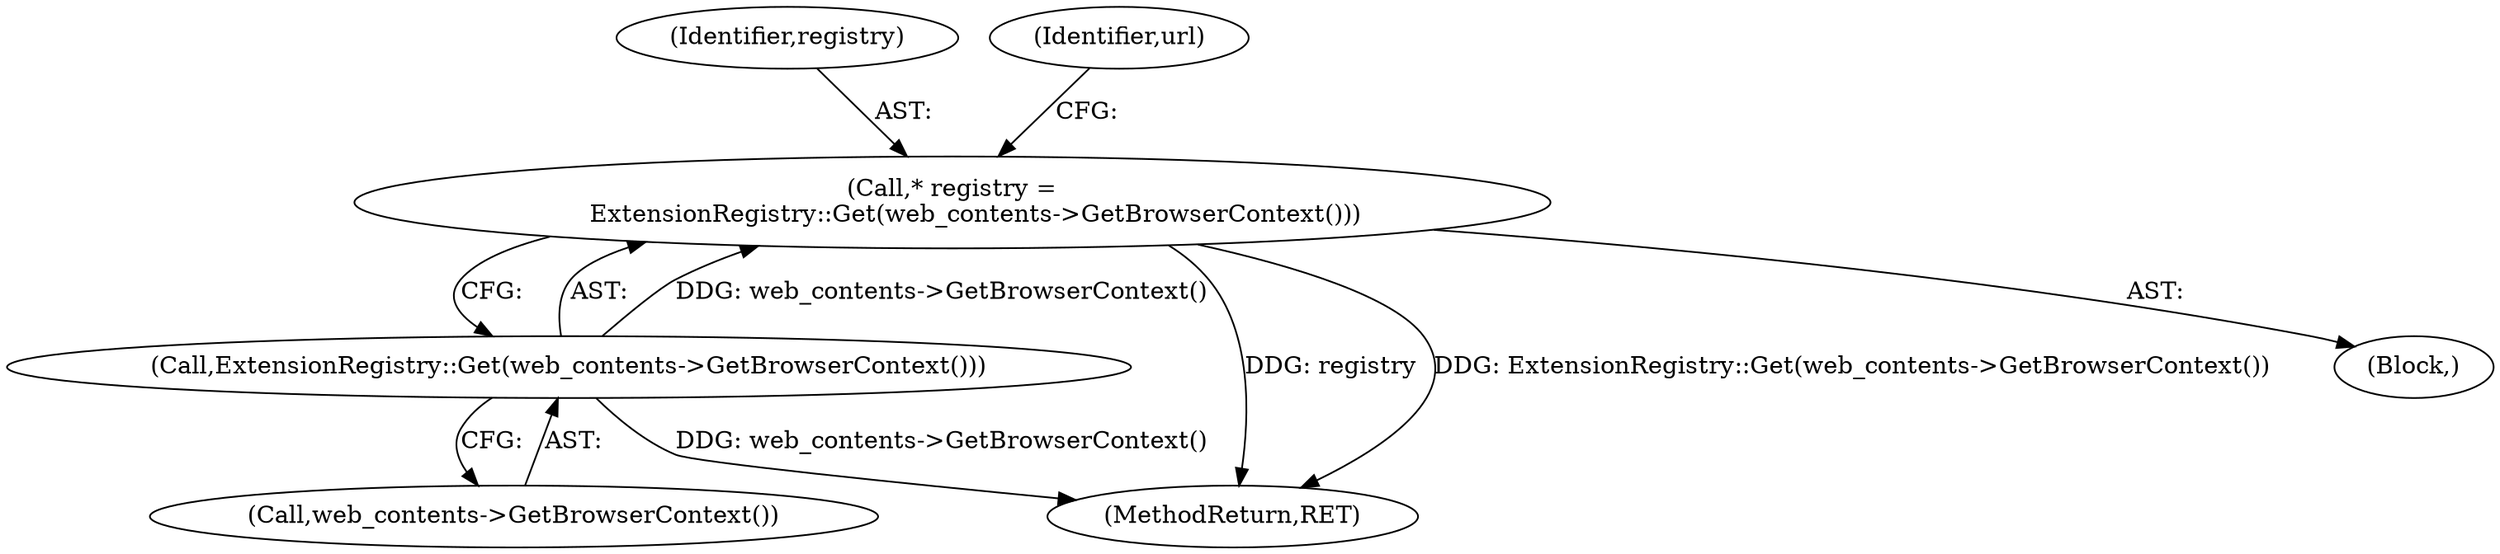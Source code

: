 digraph "0_Chrome_7614790c80996d32a28218f4d1605b0908e9ddf6@pointer" {
"1000116" [label="(Call,* registry =\n      ExtensionRegistry::Get(web_contents->GetBrowserContext()))"];
"1000118" [label="(Call,ExtensionRegistry::Get(web_contents->GetBrowserContext()))"];
"1000348" [label="(MethodReturn,RET)"];
"1000117" [label="(Identifier,registry)"];
"1000122" [label="(Identifier,url)"];
"1000119" [label="(Call,web_contents->GetBrowserContext())"];
"1000118" [label="(Call,ExtensionRegistry::Get(web_contents->GetBrowserContext()))"];
"1000108" [label="(Block,)"];
"1000116" [label="(Call,* registry =\n      ExtensionRegistry::Get(web_contents->GetBrowserContext()))"];
"1000116" -> "1000108"  [label="AST: "];
"1000116" -> "1000118"  [label="CFG: "];
"1000117" -> "1000116"  [label="AST: "];
"1000118" -> "1000116"  [label="AST: "];
"1000122" -> "1000116"  [label="CFG: "];
"1000116" -> "1000348"  [label="DDG: registry"];
"1000116" -> "1000348"  [label="DDG: ExtensionRegistry::Get(web_contents->GetBrowserContext())"];
"1000118" -> "1000116"  [label="DDG: web_contents->GetBrowserContext()"];
"1000118" -> "1000119"  [label="CFG: "];
"1000119" -> "1000118"  [label="AST: "];
"1000118" -> "1000348"  [label="DDG: web_contents->GetBrowserContext()"];
}

